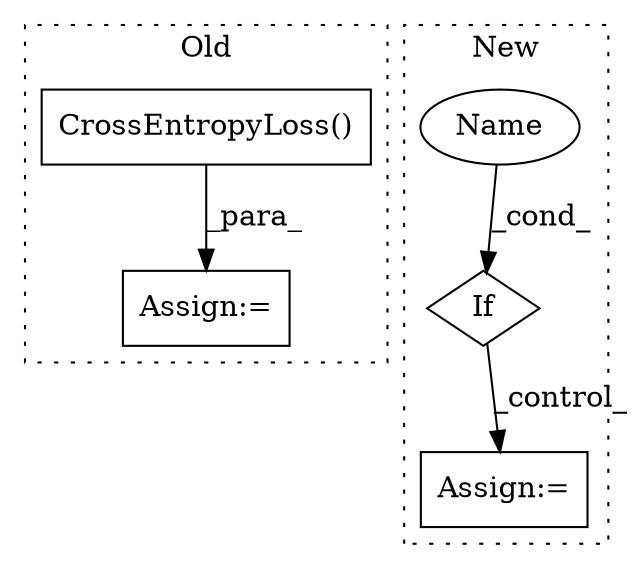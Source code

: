 digraph G {
subgraph cluster0 {
1 [label="CrossEntropyLoss()" a="75" s="2081" l="21" shape="box"];
3 [label="Assign:=" a="68" s="2078" l="3" shape="box"];
label = "Old";
style="dotted";
}
subgraph cluster1 {
2 [label="If" a="96" s="3685" l="3" shape="diamond"];
4 [label="Assign:=" a="68" s="3737" l="3" shape="box"];
5 [label="Name" a="87" s="3688" l="15" shape="ellipse"];
label = "New";
style="dotted";
}
1 -> 3 [label="_para_"];
2 -> 4 [label="_control_"];
5 -> 2 [label="_cond_"];
}